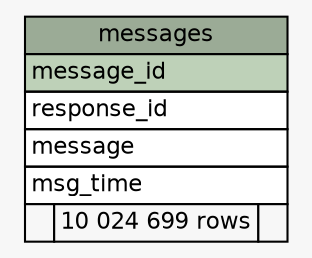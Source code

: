 // dot 2.38.0 on Windows 10 10.0
// SchemaSpy rev 590
digraph "messages" {
  graph [
    rankdir="RL"
    bgcolor="#f7f7f7"
    nodesep="0.18"
    ranksep="0.46"
    fontname="Helvetica"
    fontsize="11"
  ];
  node [
    fontname="Helvetica"
    fontsize="11"
    shape="plaintext"
  ];
  edge [
    arrowsize="0.8"
  ];
  "messages" [
    label=<
    <TABLE BORDER="0" CELLBORDER="1" CELLSPACING="0" BGCOLOR="#ffffff">
      <TR><TD COLSPAN="3" BGCOLOR="#9bab96" ALIGN="CENTER">messages</TD></TR>
      <TR><TD PORT="message_id" COLSPAN="3" BGCOLOR="#bed1b8" ALIGN="LEFT">message_id</TD></TR>
      <TR><TD PORT="response_id" COLSPAN="3" ALIGN="LEFT">response_id</TD></TR>
      <TR><TD PORT="message" COLSPAN="3" ALIGN="LEFT">message</TD></TR>
      <TR><TD PORT="msg_time" COLSPAN="3" ALIGN="LEFT">msg_time</TD></TR>
      <TR><TD ALIGN="LEFT" BGCOLOR="#f7f7f7">  </TD><TD ALIGN="RIGHT" BGCOLOR="#f7f7f7">10 024 699 rows</TD><TD ALIGN="RIGHT" BGCOLOR="#f7f7f7">  </TD></TR>
    </TABLE>>
    URL="tables/messages.html"
    tooltip="messages"
  ];
}
